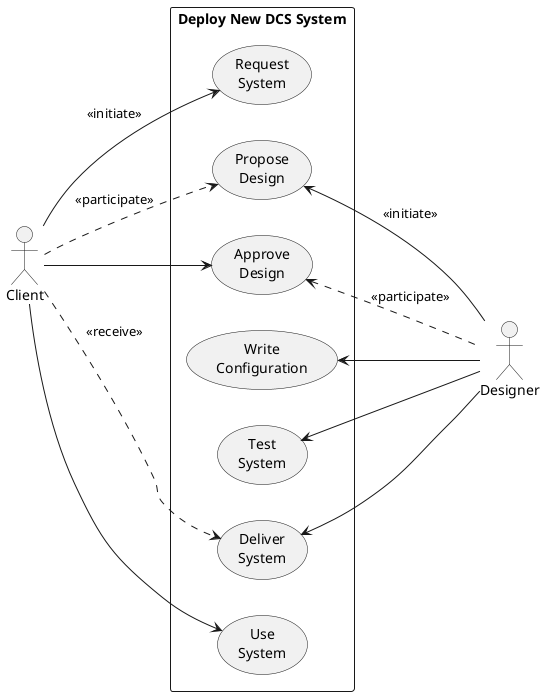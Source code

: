@startuml

left to right direction

actor Client
actor Designer

rectangle "Deploy New DCS System" {
  Client --> (Request\nSystem) : <<initiate>>
  (Propose\nDesign) <-- Designer : <<initiate>>
  Client ..> (Propose\nDesign) : <<participate>>
  Client --> (Approve\nDesign)
  (Approve\nDesign) <.. Designer : <<participate>>
  (Write\nConfiguration) <-- Designer
  (Test\nSystem) <-- Designer
  (Deliver\nSystem) <-- Designer
  Client ..> (Deliver\nSystem) : <<receive>>
  Client --> (Use\nSystem)
}

@enduml
